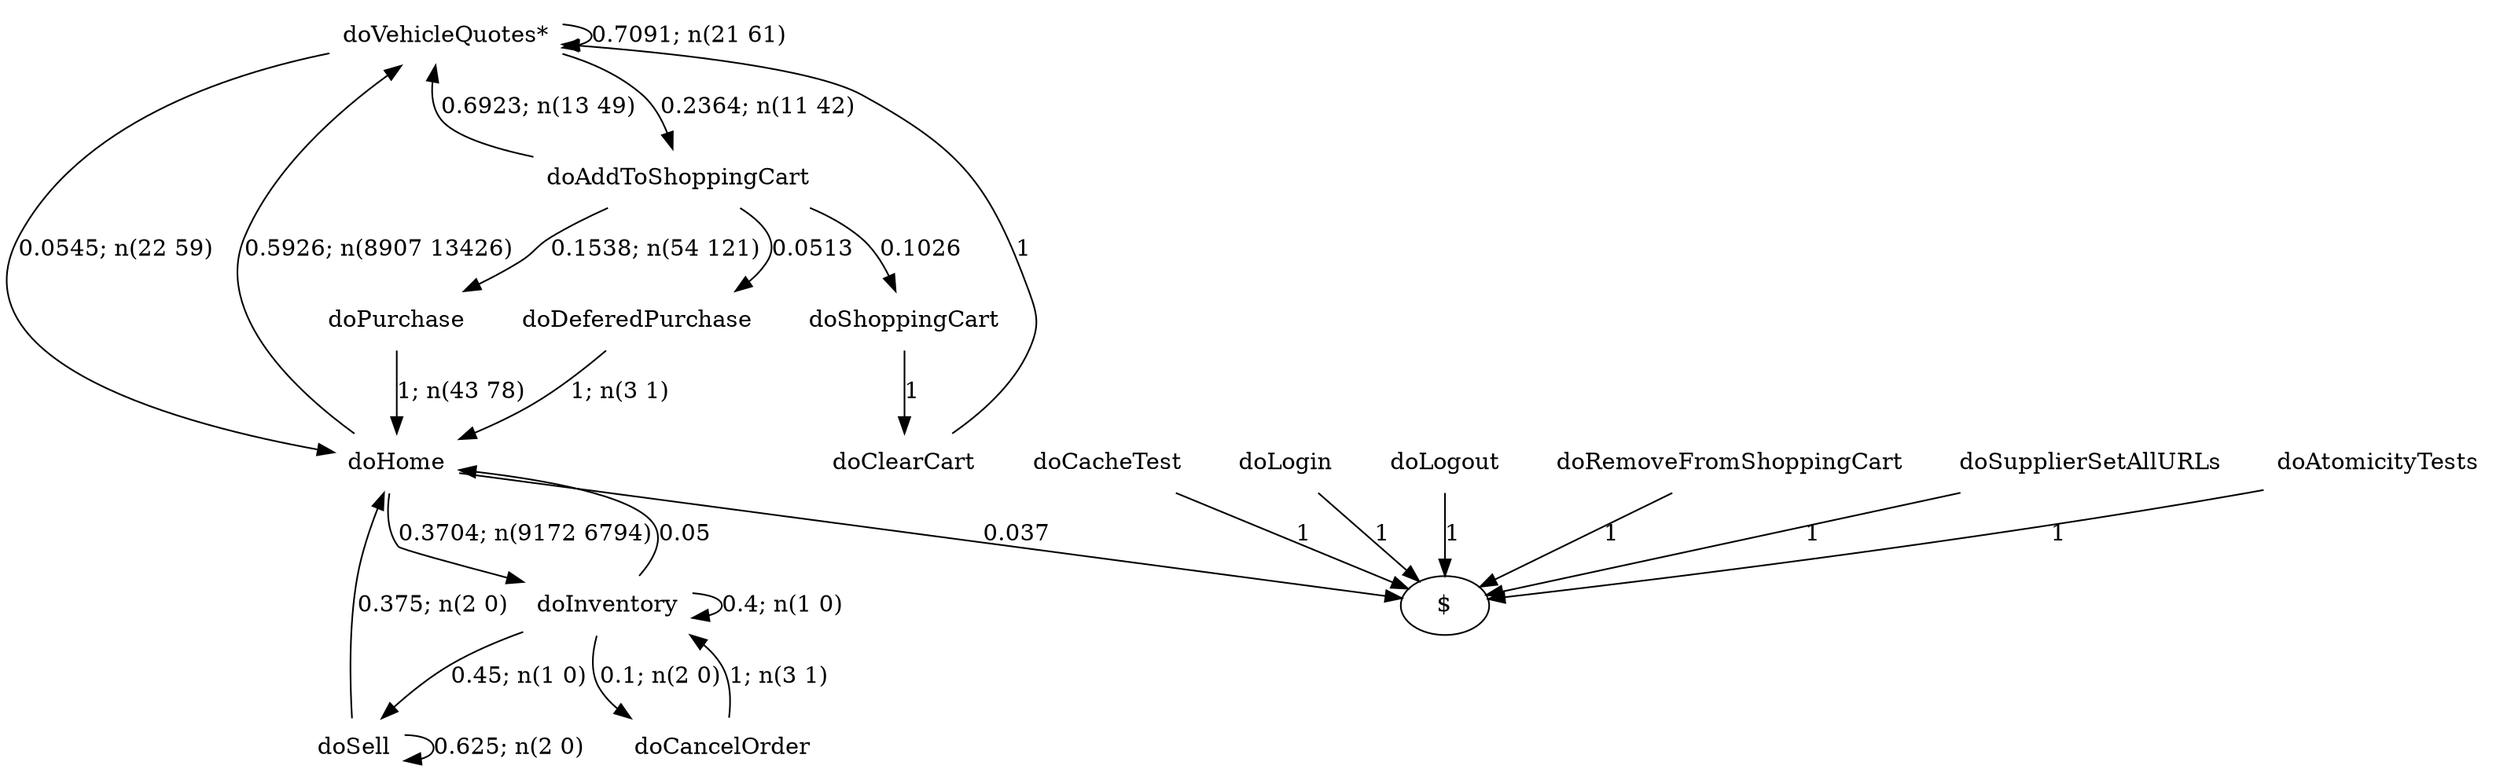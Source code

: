 digraph G {"doVehicleQuotes*" [label="doVehicleQuotes*",shape=none];"doSupplierSetAllURLs" [label="doSupplierSetAllURLs",shape=none];"doAtomicityTests" [label="doAtomicityTests",shape=none];"doCacheTest" [label="doCacheTest",shape=none];"doLogin" [label="doLogin",shape=none];"doAddToShoppingCart" [label="doAddToShoppingCart",shape=none];"doDeferedPurchase" [label="doDeferedPurchase",shape=none];"doHome" [label="doHome",shape=none];"doShoppingCart" [label="doShoppingCart",shape=none];"doClearCart" [label="doClearCart",shape=none];"doPurchase" [label="doPurchase",shape=none];"doInventory" [label="doInventory",shape=none];"doSell" [label="doSell",shape=none];"doLogout" [label="doLogout",shape=none];"doCancelOrder" [label="doCancelOrder",shape=none];"doRemoveFromShoppingCart" [label="doRemoveFromShoppingCart",shape=none];"doVehicleQuotes*"->"doVehicleQuotes*" [style=solid,label="0.7091; n(21 61)"];"doVehicleQuotes*"->"doAddToShoppingCart" [style=solid,label="0.2364; n(11 42)"];"doVehicleQuotes*"->"doHome" [style=solid,label="0.0545; n(22 59)"];"doSupplierSetAllURLs"->"$" [style=solid,label="1"];"doAtomicityTests"->"$" [style=solid,label="1"];"doCacheTest"->"$" [style=solid,label="1"];"doLogin"->"$" [style=solid,label="1"];"doAddToShoppingCart"->"doVehicleQuotes*" [style=solid,label="0.6923; n(13 49)"];"doAddToShoppingCart"->"doDeferedPurchase" [style=solid,label="0.0513"];"doAddToShoppingCart"->"doShoppingCart" [style=solid,label="0.1026"];"doAddToShoppingCart"->"doPurchase" [style=solid,label="0.1538; n(54 121)"];"doDeferedPurchase"->"doHome" [style=solid,label="1; n(3 1)"];"doHome"->"doVehicleQuotes*" [style=solid,label="0.5926; n(8907 13426)"];"doHome"->"doInventory" [style=solid,label="0.3704; n(9172 6794)"];"doHome"->"$" [style=solid,label="0.037"];"doShoppingCart"->"doClearCart" [style=solid,label="1"];"doClearCart"->"doVehicleQuotes*" [style=solid,label="1"];"doPurchase"->"doHome" [style=solid,label="1; n(43 78)"];"doInventory"->"doHome" [style=solid,label="0.05"];"doInventory"->"doInventory" [style=solid,label="0.4; n(1 0)"];"doInventory"->"doSell" [style=solid,label="0.45; n(1 0)"];"doInventory"->"doCancelOrder" [style=solid,label="0.1; n(2 0)"];"doSell"->"doHome" [style=solid,label="0.375; n(2 0)"];"doSell"->"doSell" [style=solid,label="0.625; n(2 0)"];"doLogout"->"$" [style=solid,label="1"];"doCancelOrder"->"doInventory" [style=solid,label="1; n(3 1)"];"doRemoveFromShoppingCart"->"$" [style=solid,label="1"];}